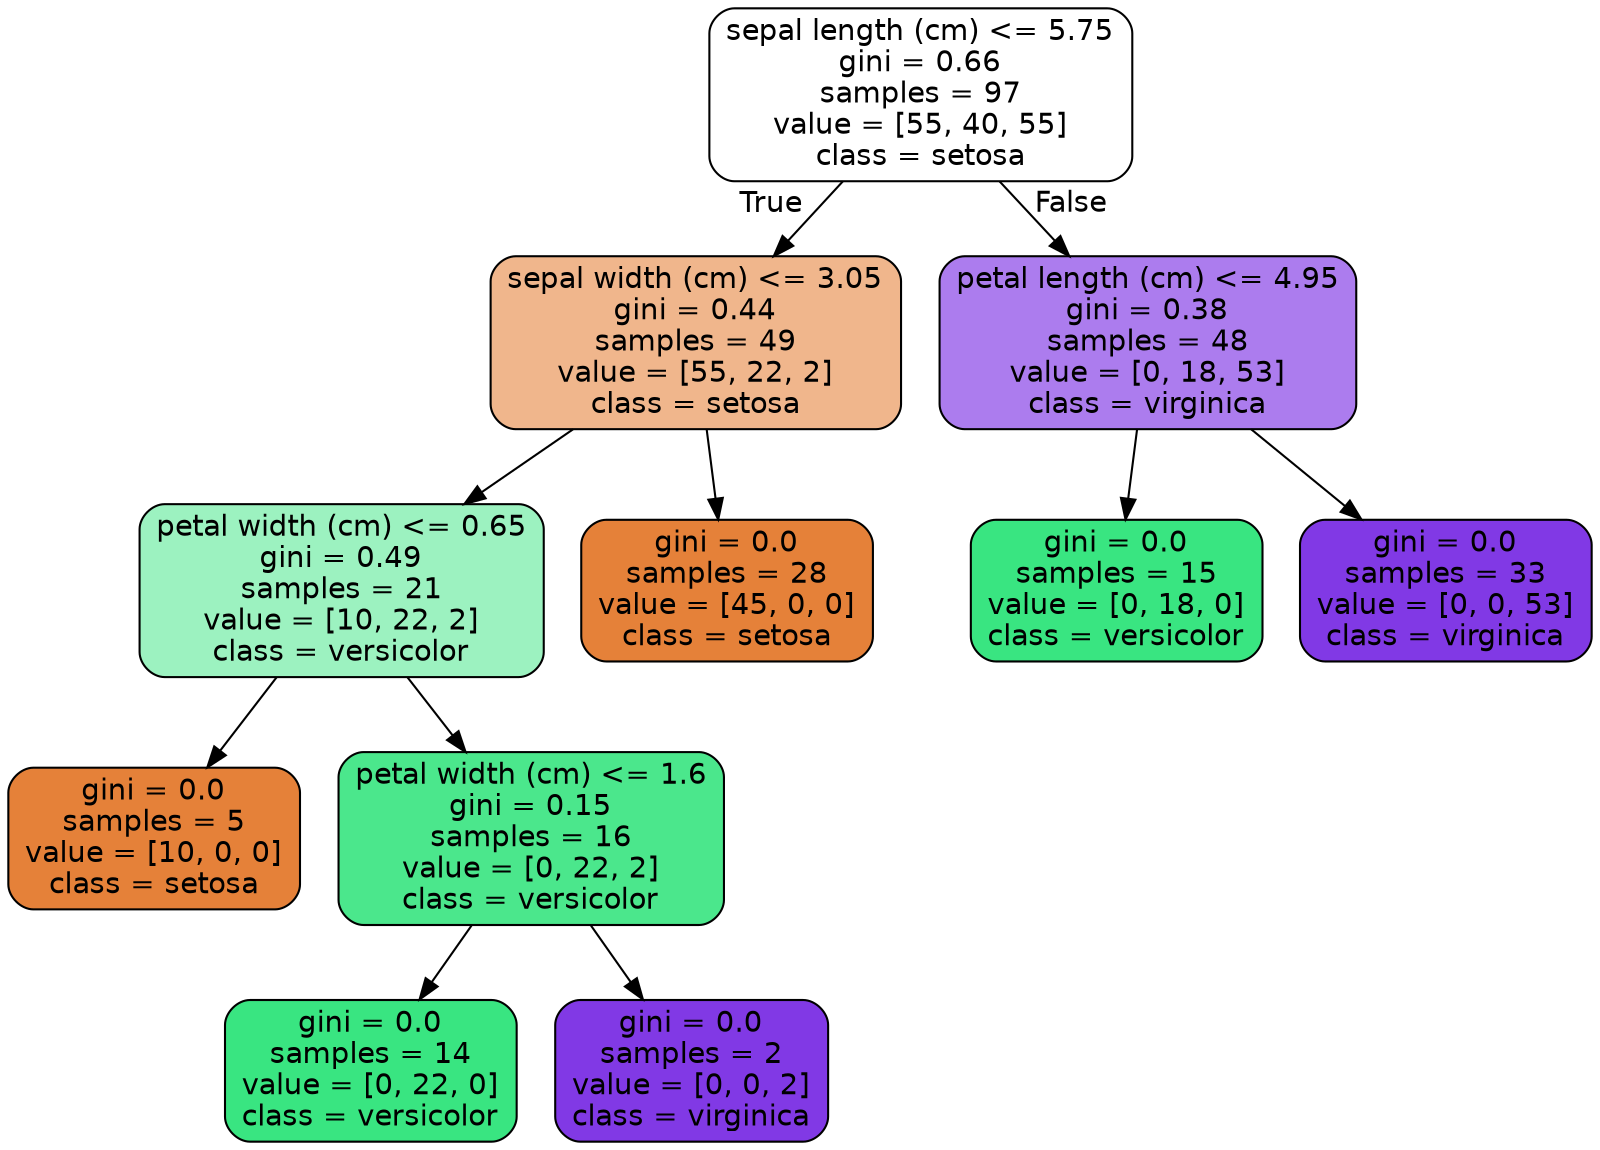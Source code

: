 digraph Tree {
node [shape=box, style="filled, rounded", color="black", fontname=helvetica] ;
edge [fontname=helvetica] ;
0 [label="sepal length (cm) <= 5.75\ngini = 0.66\nsamples = 97\nvalue = [55, 40, 55]\nclass = setosa", fillcolor="#ffffff"] ;
1 [label="sepal width (cm) <= 3.05\ngini = 0.44\nsamples = 49\nvalue = [55, 22, 2]\nclass = setosa", fillcolor="#f0b68c"] ;
0 -> 1 [labeldistance=2.5, labelangle=45, headlabel="True"] ;
2 [label="petal width (cm) <= 0.65\ngini = 0.49\nsamples = 21\nvalue = [10, 22, 2]\nclass = versicolor", fillcolor="#9cf2c0"] ;
1 -> 2 ;
3 [label="gini = 0.0\nsamples = 5\nvalue = [10, 0, 0]\nclass = setosa", fillcolor="#e58139"] ;
2 -> 3 ;
4 [label="petal width (cm) <= 1.6\ngini = 0.15\nsamples = 16\nvalue = [0, 22, 2]\nclass = versicolor", fillcolor="#4be78c"] ;
2 -> 4 ;
5 [label="gini = 0.0\nsamples = 14\nvalue = [0, 22, 0]\nclass = versicolor", fillcolor="#39e581"] ;
4 -> 5 ;
6 [label="gini = 0.0\nsamples = 2\nvalue = [0, 0, 2]\nclass = virginica", fillcolor="#8139e5"] ;
4 -> 6 ;
7 [label="gini = 0.0\nsamples = 28\nvalue = [45, 0, 0]\nclass = setosa", fillcolor="#e58139"] ;
1 -> 7 ;
8 [label="petal length (cm) <= 4.95\ngini = 0.38\nsamples = 48\nvalue = [0, 18, 53]\nclass = virginica", fillcolor="#ac7cee"] ;
0 -> 8 [labeldistance=2.5, labelangle=-45, headlabel="False"] ;
9 [label="gini = 0.0\nsamples = 15\nvalue = [0, 18, 0]\nclass = versicolor", fillcolor="#39e581"] ;
8 -> 9 ;
10 [label="gini = 0.0\nsamples = 33\nvalue = [0, 0, 53]\nclass = virginica", fillcolor="#8139e5"] ;
8 -> 10 ;
}